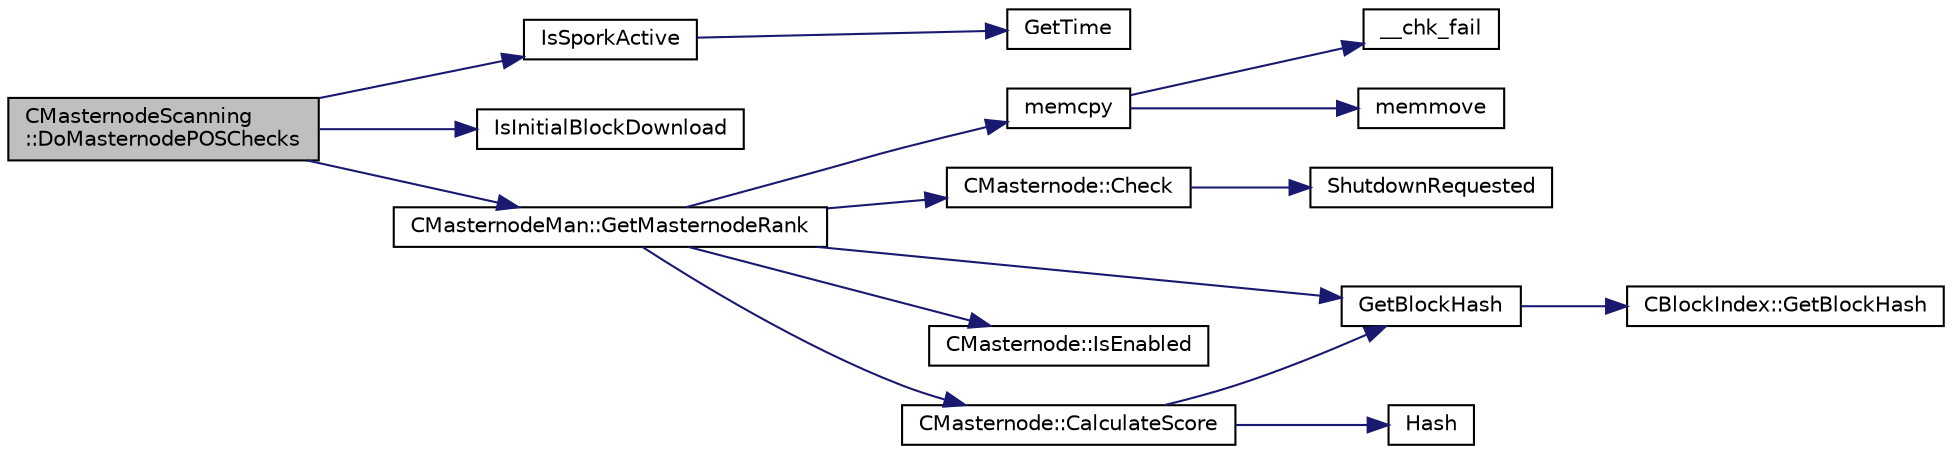 digraph "CMasternodeScanning::DoMasternodePOSChecks"
{
  edge [fontname="Helvetica",fontsize="10",labelfontname="Helvetica",labelfontsize="10"];
  node [fontname="Helvetica",fontsize="10",shape=record];
  rankdir="LR";
  Node3 [label="CMasternodeScanning\l::DoMasternodePOSChecks",height=0.2,width=0.4,color="black", fillcolor="grey75", style="filled", fontcolor="black"];
  Node3 -> Node4 [color="midnightblue",fontsize="10",style="solid",fontname="Helvetica"];
  Node4 [label="IsSporkActive",height=0.2,width=0.4,color="black", fillcolor="white", style="filled",URL="$spork_8cpp.html#a3305663176e21e81c80dc951a7f8ea5e"];
  Node4 -> Node5 [color="midnightblue",fontsize="10",style="solid",fontname="Helvetica"];
  Node5 [label="GetTime",height=0.2,width=0.4,color="black", fillcolor="white", style="filled",URL="$util_8cpp.html#a46fac5fba8ba905b5f9acb364f5d8c6f"];
  Node3 -> Node6 [color="midnightblue",fontsize="10",style="solid",fontname="Helvetica"];
  Node6 [label="IsInitialBlockDownload",height=0.2,width=0.4,color="black", fillcolor="white", style="filled",URL="$main_8cpp.html#a5edcd96316574fd4a7f3ae0922a5cfd6",tooltip="Check whether we are doing an initial block download (synchronizing from disk or network) ..."];
  Node3 -> Node7 [color="midnightblue",fontsize="10",style="solid",fontname="Helvetica"];
  Node7 [label="CMasternodeMan::GetMasternodeRank",height=0.2,width=0.4,color="black", fillcolor="white", style="filled",URL="$class_c_masternode_man.html#a41fd522da90284837d5dcb1e2d2e7d7c"];
  Node7 -> Node8 [color="midnightblue",fontsize="10",style="solid",fontname="Helvetica"];
  Node8 [label="GetBlockHash",height=0.2,width=0.4,color="black", fillcolor="white", style="filled",URL="$masternode_8cpp.html#a32f5cbabfc2bd53c2f2daedf122a83cb"];
  Node8 -> Node9 [color="midnightblue",fontsize="10",style="solid",fontname="Helvetica"];
  Node9 [label="CBlockIndex::GetBlockHash",height=0.2,width=0.4,color="black", fillcolor="white", style="filled",URL="$class_c_block_index.html#a98490a2788c65cdd6ae9002b004dd74c"];
  Node7 -> Node10 [color="midnightblue",fontsize="10",style="solid",fontname="Helvetica"];
  Node10 [label="CMasternode::Check",height=0.2,width=0.4,color="black", fillcolor="white", style="filled",URL="$class_c_masternode.html#a6c5f883b797298678c1cf814faab09a5"];
  Node10 -> Node11 [color="midnightblue",fontsize="10",style="solid",fontname="Helvetica"];
  Node11 [label="ShutdownRequested",height=0.2,width=0.4,color="black", fillcolor="white", style="filled",URL="$init_8cpp.html#a6f201ca9fe6b594f1985c12b4482ea5a"];
  Node7 -> Node12 [color="midnightblue",fontsize="10",style="solid",fontname="Helvetica"];
  Node12 [label="CMasternode::IsEnabled",height=0.2,width=0.4,color="black", fillcolor="white", style="filled",URL="$class_c_masternode.html#a08782379f6ba10e9087b39f0cef19bce"];
  Node7 -> Node13 [color="midnightblue",fontsize="10",style="solid",fontname="Helvetica"];
  Node13 [label="CMasternode::CalculateScore",height=0.2,width=0.4,color="black", fillcolor="white", style="filled",URL="$class_c_masternode.html#a5193b7bca7224b39c455ddd39f0846f3"];
  Node13 -> Node8 [color="midnightblue",fontsize="10",style="solid",fontname="Helvetica"];
  Node13 -> Node14 [color="midnightblue",fontsize="10",style="solid",fontname="Helvetica"];
  Node14 [label="Hash",height=0.2,width=0.4,color="black", fillcolor="white", style="filled",URL="$hash_8h.html#ab3f6c437460137530d86e09c2c102e99"];
  Node7 -> Node15 [color="midnightblue",fontsize="10",style="solid",fontname="Helvetica"];
  Node15 [label="memcpy",height=0.2,width=0.4,color="black", fillcolor="white", style="filled",URL="$glibc__compat_8cpp.html#a0f46826ab0466591e136db24394923cf"];
  Node15 -> Node16 [color="midnightblue",fontsize="10",style="solid",fontname="Helvetica"];
  Node16 [label="memmove",height=0.2,width=0.4,color="black", fillcolor="white", style="filled",URL="$glibc__compat_8cpp.html#a9778d49e9029dd75bc53ecbbf9f5e9a1"];
  Node15 -> Node17 [color="midnightblue",fontsize="10",style="solid",fontname="Helvetica"];
  Node17 [label="__chk_fail",height=0.2,width=0.4,color="black", fillcolor="white", style="filled",URL="$glibc__compat_8cpp.html#a424ac71631da5ada2976630ff67051d1"];
}
